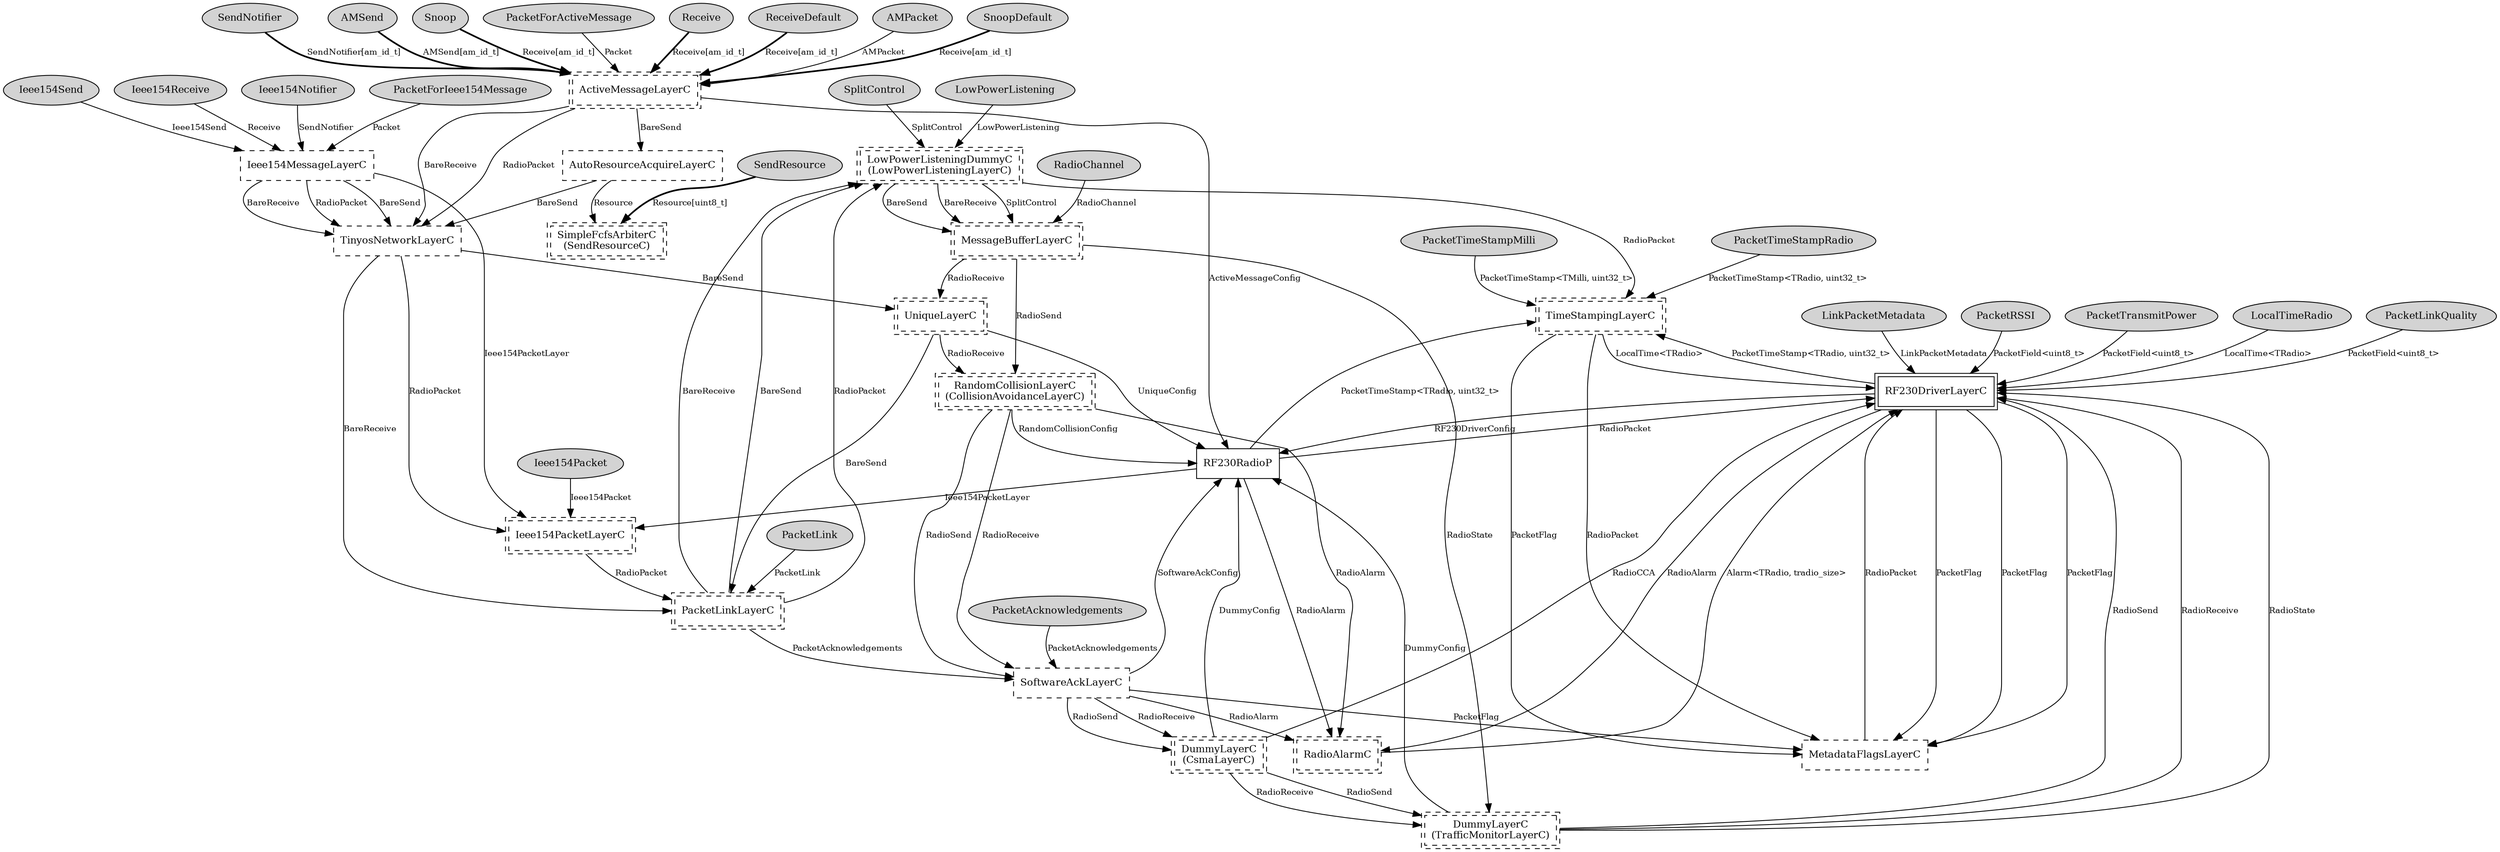 digraph "tos.chips.rf230.RF230RadioC" {
  n0x2b3f423e0020 [shape=ellipse, style=filled, label="SplitControl", fontsize=12];
  "RF230RadioC.LowPowerListeningLayerC" [fontsize=12, shape=box,peripheries=2, style=dashed, label="LowPowerListeningDummyC\n(LowPowerListeningLayerC)", URL="../chtml/tos.lib.rfxlink.layers.LowPowerListeningDummyC.html"];
  n0x2b3f42403348 [shape=ellipse, style=filled, label="PacketRSSI", fontsize=12];
  "RF230DriverLayerC" [fontsize=12, shape=box,peripheries=2, URL="../chtml/tos.chips.rf230.RF230DriverLayerC.html"];
  n0x2b3f423d7bf8 [shape=ellipse, style=filled, label="Ieee154Notifier", fontsize=12];
  "RF230RadioC.Ieee154MessageLayerC" [fontsize=12, shape=box, style=dashed, label="Ieee154MessageLayerC", URL="../chtml/tos.lib.rfxlink.layers.Ieee154MessageLayerC.html"];
  n0x2b3f423f0b58 [shape=ellipse, style=filled, label="SendResource", fontsize=12];
  "RF230RadioC.SendResourceC" [fontsize=12, shape=box,peripheries=2, style=dashed, label="SimpleFcfsArbiterC\n(SendResourceC)", URL="../chtml/tos.system.SimpleFcfsArbiterC.html"];
  n0x2b3f423dc858 [shape=ellipse, style=filled, label="SendNotifier", fontsize=12];
  "RF230RadioC.ActiveMessageLayerC" [fontsize=12, shape=box,peripheries=2, style=dashed, label="ActiveMessageLayerC", URL="../chtml/tos.lib.rfxlink.layers.ActiveMessageLayerC.html"];
  n0x2b3f423df020 [shape=ellipse, style=filled, label="AMSend", fontsize=12];
  "RF230RadioC.ActiveMessageLayerC" [fontsize=12, shape=box,peripheries=2, style=dashed, label="ActiveMessageLayerC", URL="../chtml/tos.lib.rfxlink.layers.ActiveMessageLayerC.html"];
  n0x2b3f423ded10 [shape=ellipse, style=filled, label="Snoop", fontsize=12];
  "RF230RadioC.ActiveMessageLayerC" [fontsize=12, shape=box,peripheries=2, style=dashed, label="ActiveMessageLayerC", URL="../chtml/tos.lib.rfxlink.layers.ActiveMessageLayerC.html"];
  n0x2b3f423e79c0 [shape=ellipse, style=filled, label="Ieee154Packet", fontsize=12];
  "RF230RadioC.Ieee154PacketLayerC" [fontsize=12, shape=box,peripheries=2, style=dashed, label="Ieee154PacketLayerC", URL="../chtml/tos.lib.rfxlink.layers.Ieee154PacketLayerC.html"];
  n0x2b3f423ef020 [shape=ellipse, style=filled, label="PacketForIeee154Message", fontsize=12];
  "RF230RadioC.Ieee154MessageLayerC" [fontsize=12, shape=box, style=dashed, label="Ieee154MessageLayerC", URL="../chtml/tos.lib.rfxlink.layers.Ieee154MessageLayerC.html"];
  n0x2b3f42405020 [shape=ellipse, style=filled, label="PacketTransmitPower", fontsize=12];
  "RF230DriverLayerC" [fontsize=12, shape=box,peripheries=2, URL="../chtml/tos.chips.rf230.RF230DriverLayerC.html"];
  n0x2b3f423e66a8 [shape=ellipse, style=filled, label="LowPowerListening", fontsize=12];
  "RF230RadioC.LowPowerListeningLayerC" [fontsize=12, shape=box,peripheries=2, style=dashed, label="LowPowerListeningDummyC\n(LowPowerListeningLayerC)", URL="../chtml/tos.lib.rfxlink.layers.LowPowerListeningDummyC.html"];
  n0x2b3f423d9cf8 [shape=ellipse, style=filled, label="PacketForActiveMessage", fontsize=12];
  "RF230RadioC.ActiveMessageLayerC" [fontsize=12, shape=box,peripheries=2, style=dashed, label="ActiveMessageLayerC", URL="../chtml/tos.lib.rfxlink.layers.ActiveMessageLayerC.html"];
  n0x2b3f423de1c8 [shape=ellipse, style=filled, label="Receive", fontsize=12];
  "RF230RadioC.ActiveMessageLayerC" [fontsize=12, shape=box,peripheries=2, style=dashed, label="ActiveMessageLayerC", URL="../chtml/tos.lib.rfxlink.layers.ActiveMessageLayerC.html"];
  n0x2b3f423fd298 [shape=ellipse, style=filled, label="PacketTimeStampRadio", fontsize=12];
  "RF230RadioC.TimeStampingLayerC" [fontsize=12, shape=box,peripheries=2, style=dashed, label="TimeStampingLayerC", URL="../chtml/tos.lib.rfxlink.layers.TimeStampingLayerC.html"];
  n0x2b3f42400e78 [shape=ellipse, style=filled, label="LocalTimeRadio", fontsize=12];
  "RF230DriverLayerC" [fontsize=12, shape=box,peripheries=2, URL="../chtml/tos.chips.rf230.RF230DriverLayerC.html"];
  n0x2b3f42409b78 [shape=ellipse, style=filled, label="PacketLinkQuality", fontsize=12];
  "RF230DriverLayerC" [fontsize=12, shape=box,peripheries=2, URL="../chtml/tos.chips.rf230.RF230DriverLayerC.html"];
  n0x2b3f423efcb8 [shape=ellipse, style=filled, label="PacketAcknowledgements", fontsize=12];
  "RF230RadioC.SoftwareAckLayerC" [fontsize=12, shape=box, style=dashed, label="SoftwareAckLayerC", URL="../chtml/tos.lib.rfxlink.layers.SoftwareAckLayerC.html"];
  n0x2b3f423f66d0 [shape=ellipse, style=filled, label="Ieee154Send", fontsize=12];
  "RF230RadioC.Ieee154MessageLayerC" [fontsize=12, shape=box, style=dashed, label="Ieee154MessageLayerC", URL="../chtml/tos.lib.rfxlink.layers.Ieee154MessageLayerC.html"];
  n0x2b3f423db498 [shape=ellipse, style=filled, label="ReceiveDefault", fontsize=12];
  "RF230RadioC.ActiveMessageLayerC" [fontsize=12, shape=box,peripheries=2, style=dashed, label="ActiveMessageLayerC", URL="../chtml/tos.lib.rfxlink.layers.ActiveMessageLayerC.html"];
  n0x2b3f4240b2d0 [shape=ellipse, style=filled, label="PacketLink", fontsize=12];
  "RF230RadioC.PacketLinkLayerC" [fontsize=12, shape=box,peripheries=2, style=dashed, label="PacketLinkLayerC", URL="../chtml/tos.lib.rfxlink.layers.PacketLinkLayerC.html"];
  n0x2b3f42409020 [shape=ellipse, style=filled, label="RadioChannel", fontsize=12];
  "RF230RadioC.MessageBufferLayerC" [fontsize=12, shape=box,peripheries=2, style=dashed, label="MessageBufferLayerC", URL="../chtml/tos.lib.rfxlink.layers.MessageBufferLayerC.html"];
  n0x2b3f423da640 [shape=ellipse, style=filled, label="AMPacket", fontsize=12];
  "RF230RadioC.ActiveMessageLayerC" [fontsize=12, shape=box,peripheries=2, style=dashed, label="ActiveMessageLayerC", URL="../chtml/tos.lib.rfxlink.layers.ActiveMessageLayerC.html"];
  n0x2b3f423f9378 [shape=ellipse, style=filled, label="PacketTimeStampMilli", fontsize=12];
  "RF230RadioC.TimeStampingLayerC" [fontsize=12, shape=box,peripheries=2, style=dashed, label="TimeStampingLayerC", URL="../chtml/tos.lib.rfxlink.layers.TimeStampingLayerC.html"];
  n0x2b3f423d7508 [shape=ellipse, style=filled, label="Ieee154Receive", fontsize=12];
  "RF230RadioC.Ieee154MessageLayerC" [fontsize=12, shape=box, style=dashed, label="Ieee154MessageLayerC", URL="../chtml/tos.lib.rfxlink.layers.Ieee154MessageLayerC.html"];
  n0x2b3f42400668 [shape=ellipse, style=filled, label="LinkPacketMetadata", fontsize=12];
  "RF230DriverLayerC" [fontsize=12, shape=box,peripheries=2, URL="../chtml/tos.chips.rf230.RF230DriverLayerC.html"];
  n0x2b3f423da050 [shape=ellipse, style=filled, label="SnoopDefault", fontsize=12];
  "RF230RadioC.ActiveMessageLayerC" [fontsize=12, shape=box,peripheries=2, style=dashed, label="ActiveMessageLayerC", URL="../chtml/tos.lib.rfxlink.layers.ActiveMessageLayerC.html"];
  "RF230RadioP" [fontsize=12, shape=box, URL="../chtml/tos.chips.rf230.RF230RadioP.html"];
  "RF230RadioC.Ieee154PacketLayerC" [fontsize=12, shape=box,peripheries=2, style=dashed, label="Ieee154PacketLayerC", URL="../chtml/tos.lib.rfxlink.layers.Ieee154PacketLayerC.html"];
  "RF230RadioP" [fontsize=12, shape=box, URL="../chtml/tos.chips.rf230.RF230RadioP.html"];
  "RF230RadioC.RadioAlarmC" [fontsize=12, shape=box,peripheries=2, style=dashed, label="RadioAlarmC", URL="../chtml/tos.lib.rfxlink.util.RadioAlarmC.html"];
  "RF230RadioP" [fontsize=12, shape=box, URL="../chtml/tos.chips.rf230.RF230RadioP.html"];
  "RF230RadioP" [fontsize=12, shape=box, URL="../chtml/tos.chips.rf230.RF230RadioP.html"];
  "RF230DriverLayerC" [fontsize=12, shape=box,peripheries=2, URL="../chtml/tos.chips.rf230.RF230DriverLayerC.html"];
  "RF230RadioC.RadioAlarmC" [fontsize=12, shape=box,peripheries=2, style=dashed, label="RadioAlarmC", URL="../chtml/tos.lib.rfxlink.util.RadioAlarmC.html"];
  "RF230DriverLayerC" [fontsize=12, shape=box,peripheries=2, URL="../chtml/tos.chips.rf230.RF230DriverLayerC.html"];
  "RF230RadioC.ActiveMessageLayerC" [fontsize=12, shape=box,peripheries=2, style=dashed, label="ActiveMessageLayerC", URL="../chtml/tos.lib.rfxlink.layers.ActiveMessageLayerC.html"];
  "RF230RadioP" [fontsize=12, shape=box, URL="../chtml/tos.chips.rf230.RF230RadioP.html"];
  "RF230RadioC.ActiveMessageLayerC" [fontsize=12, shape=box,peripheries=2, style=dashed, label="ActiveMessageLayerC", URL="../chtml/tos.lib.rfxlink.layers.ActiveMessageLayerC.html"];
  "RF230RadioC.AutoResourceAcquireLayerC" [fontsize=12, shape=box, style=dashed, label="AutoResourceAcquireLayerC", URL="../chtml/tos.lib.rfxlink.layers.AutoResourceAcquireLayerC.html"];
  "RF230RadioC.ActiveMessageLayerC" [fontsize=12, shape=box,peripheries=2, style=dashed, label="ActiveMessageLayerC", URL="../chtml/tos.lib.rfxlink.layers.ActiveMessageLayerC.html"];
  "RF230RadioC.TinyosNetworkLayerC" [fontsize=12, shape=box, style=dashed, label="TinyosNetworkLayerC", URL="../chtml/tos.lib.rfxlink.layers.TinyosNetworkLayerC.html"];
  "RF230RadioC.ActiveMessageLayerC" [fontsize=12, shape=box,peripheries=2, style=dashed, label="ActiveMessageLayerC", URL="../chtml/tos.lib.rfxlink.layers.ActiveMessageLayerC.html"];
  "RF230RadioC.TinyosNetworkLayerC" [fontsize=12, shape=box, style=dashed, label="TinyosNetworkLayerC", URL="../chtml/tos.lib.rfxlink.layers.TinyosNetworkLayerC.html"];
  "RF230RadioC.AutoResourceAcquireLayerC" [fontsize=12, shape=box, style=dashed, label="AutoResourceAcquireLayerC", URL="../chtml/tos.lib.rfxlink.layers.AutoResourceAcquireLayerC.html"];
  "RF230RadioC.AutoResourceAcquireLayerC" [fontsize=12, shape=box, style=dashed, label="AutoResourceAcquireLayerC", URL="../chtml/tos.lib.rfxlink.layers.AutoResourceAcquireLayerC.html"];
  "RF230RadioC.TinyosNetworkLayerC" [fontsize=12, shape=box, style=dashed, label="TinyosNetworkLayerC", URL="../chtml/tos.lib.rfxlink.layers.TinyosNetworkLayerC.html"];
  "RF230RadioC.Ieee154MessageLayerC" [fontsize=12, shape=box, style=dashed, label="Ieee154MessageLayerC", URL="../chtml/tos.lib.rfxlink.layers.Ieee154MessageLayerC.html"];
  "RF230RadioC.Ieee154MessageLayerC" [fontsize=12, shape=box, style=dashed, label="Ieee154MessageLayerC", URL="../chtml/tos.lib.rfxlink.layers.Ieee154MessageLayerC.html"];
  "RF230RadioC.TinyosNetworkLayerC" [fontsize=12, shape=box, style=dashed, label="TinyosNetworkLayerC", URL="../chtml/tos.lib.rfxlink.layers.TinyosNetworkLayerC.html"];
  "RF230RadioC.Ieee154MessageLayerC" [fontsize=12, shape=box, style=dashed, label="Ieee154MessageLayerC", URL="../chtml/tos.lib.rfxlink.layers.Ieee154MessageLayerC.html"];
  "RF230RadioC.TinyosNetworkLayerC" [fontsize=12, shape=box, style=dashed, label="TinyosNetworkLayerC", URL="../chtml/tos.lib.rfxlink.layers.TinyosNetworkLayerC.html"];
  "RF230RadioC.Ieee154MessageLayerC" [fontsize=12, shape=box, style=dashed, label="Ieee154MessageLayerC", URL="../chtml/tos.lib.rfxlink.layers.Ieee154MessageLayerC.html"];
  "RF230RadioC.TinyosNetworkLayerC" [fontsize=12, shape=box, style=dashed, label="TinyosNetworkLayerC", URL="../chtml/tos.lib.rfxlink.layers.TinyosNetworkLayerC.html"];
  "RF230RadioC.TinyosNetworkLayerC" [fontsize=12, shape=box, style=dashed, label="TinyosNetworkLayerC", URL="../chtml/tos.lib.rfxlink.layers.TinyosNetworkLayerC.html"];
  "RF230RadioC.UniqueLayerC" [fontsize=12, shape=box,peripheries=2, style=dashed, label="UniqueLayerC", URL="../chtml/tos.lib.rfxlink.layers.UniqueLayerC.html"];
  "RF230RadioC.TinyosNetworkLayerC" [fontsize=12, shape=box, style=dashed, label="TinyosNetworkLayerC", URL="../chtml/tos.lib.rfxlink.layers.TinyosNetworkLayerC.html"];
  "RF230RadioC.PacketLinkLayerC" [fontsize=12, shape=box,peripheries=2, style=dashed, label="PacketLinkLayerC", URL="../chtml/tos.lib.rfxlink.layers.PacketLinkLayerC.html"];
  "RF230RadioC.TinyosNetworkLayerC" [fontsize=12, shape=box, style=dashed, label="TinyosNetworkLayerC", URL="../chtml/tos.lib.rfxlink.layers.TinyosNetworkLayerC.html"];
  "RF230RadioC.Ieee154PacketLayerC" [fontsize=12, shape=box,peripheries=2, style=dashed, label="Ieee154PacketLayerC", URL="../chtml/tos.lib.rfxlink.layers.Ieee154PacketLayerC.html"];
  "RF230RadioC.Ieee154PacketLayerC" [fontsize=12, shape=box,peripheries=2, style=dashed, label="Ieee154PacketLayerC", URL="../chtml/tos.lib.rfxlink.layers.Ieee154PacketLayerC.html"];
  "RF230RadioC.PacketLinkLayerC" [fontsize=12, shape=box,peripheries=2, style=dashed, label="PacketLinkLayerC", URL="../chtml/tos.lib.rfxlink.layers.PacketLinkLayerC.html"];
  "RF230RadioC.UniqueLayerC" [fontsize=12, shape=box,peripheries=2, style=dashed, label="UniqueLayerC", URL="../chtml/tos.lib.rfxlink.layers.UniqueLayerC.html"];
  "RF230RadioP" [fontsize=12, shape=box, URL="../chtml/tos.chips.rf230.RF230RadioP.html"];
  "RF230RadioC.UniqueLayerC" [fontsize=12, shape=box,peripheries=2, style=dashed, label="UniqueLayerC", URL="../chtml/tos.lib.rfxlink.layers.UniqueLayerC.html"];
  "RF230RadioC.PacketLinkLayerC" [fontsize=12, shape=box,peripheries=2, style=dashed, label="PacketLinkLayerC", URL="../chtml/tos.lib.rfxlink.layers.PacketLinkLayerC.html"];
  "RF230RadioC.PacketLinkLayerC" [fontsize=12, shape=box,peripheries=2, style=dashed, label="PacketLinkLayerC", URL="../chtml/tos.lib.rfxlink.layers.PacketLinkLayerC.html"];
  "RF230RadioC.PacketLinkLayerC" [fontsize=12, shape=box,peripheries=2, style=dashed, label="PacketLinkLayerC", URL="../chtml/tos.lib.rfxlink.layers.PacketLinkLayerC.html"];
  "RF230RadioC.LowPowerListeningLayerC" [fontsize=12, shape=box,peripheries=2, style=dashed, label="LowPowerListeningDummyC\n(LowPowerListeningLayerC)", URL="../chtml/tos.lib.rfxlink.layers.LowPowerListeningDummyC.html"];
  "RF230RadioC.PacketLinkLayerC" [fontsize=12, shape=box,peripheries=2, style=dashed, label="PacketLinkLayerC", URL="../chtml/tos.lib.rfxlink.layers.PacketLinkLayerC.html"];
  "RF230RadioC.LowPowerListeningLayerC" [fontsize=12, shape=box,peripheries=2, style=dashed, label="LowPowerListeningDummyC\n(LowPowerListeningLayerC)", URL="../chtml/tos.lib.rfxlink.layers.LowPowerListeningDummyC.html"];
  "RF230RadioC.PacketLinkLayerC" [fontsize=12, shape=box,peripheries=2, style=dashed, label="PacketLinkLayerC", URL="../chtml/tos.lib.rfxlink.layers.PacketLinkLayerC.html"];
  "RF230RadioC.LowPowerListeningLayerC" [fontsize=12, shape=box,peripheries=2, style=dashed, label="LowPowerListeningDummyC\n(LowPowerListeningLayerC)", URL="../chtml/tos.lib.rfxlink.layers.LowPowerListeningDummyC.html"];
  "RF230RadioC.LowPowerListeningLayerC" [fontsize=12, shape=box,peripheries=2, style=dashed, label="LowPowerListeningDummyC\n(LowPowerListeningLayerC)", URL="../chtml/tos.lib.rfxlink.layers.LowPowerListeningDummyC.html"];
  "RF230RadioC.MessageBufferLayerC" [fontsize=12, shape=box,peripheries=2, style=dashed, label="MessageBufferLayerC", URL="../chtml/tos.lib.rfxlink.layers.MessageBufferLayerC.html"];
  "RF230RadioC.LowPowerListeningLayerC" [fontsize=12, shape=box,peripheries=2, style=dashed, label="LowPowerListeningDummyC\n(LowPowerListeningLayerC)", URL="../chtml/tos.lib.rfxlink.layers.LowPowerListeningDummyC.html"];
  "RF230RadioC.MessageBufferLayerC" [fontsize=12, shape=box,peripheries=2, style=dashed, label="MessageBufferLayerC", URL="../chtml/tos.lib.rfxlink.layers.MessageBufferLayerC.html"];
  "RF230RadioC.LowPowerListeningLayerC" [fontsize=12, shape=box,peripheries=2, style=dashed, label="LowPowerListeningDummyC\n(LowPowerListeningLayerC)", URL="../chtml/tos.lib.rfxlink.layers.LowPowerListeningDummyC.html"];
  "RF230RadioC.MessageBufferLayerC" [fontsize=12, shape=box,peripheries=2, style=dashed, label="MessageBufferLayerC", URL="../chtml/tos.lib.rfxlink.layers.MessageBufferLayerC.html"];
  "RF230RadioC.LowPowerListeningLayerC" [fontsize=12, shape=box,peripheries=2, style=dashed, label="LowPowerListeningDummyC\n(LowPowerListeningLayerC)", URL="../chtml/tos.lib.rfxlink.layers.LowPowerListeningDummyC.html"];
  "RF230RadioC.TimeStampingLayerC" [fontsize=12, shape=box,peripheries=2, style=dashed, label="TimeStampingLayerC", URL="../chtml/tos.lib.rfxlink.layers.TimeStampingLayerC.html"];
  "RF230RadioC.MessageBufferLayerC" [fontsize=12, shape=box,peripheries=2, style=dashed, label="MessageBufferLayerC", URL="../chtml/tos.lib.rfxlink.layers.MessageBufferLayerC.html"];
  "RF230RadioC.CollisionAvoidanceLayerC" [fontsize=12, shape=box,peripheries=2, style=dashed, label="RandomCollisionLayerC\n(CollisionAvoidanceLayerC)", URL="../chtml/tos.lib.rfxlink.layers.RandomCollisionLayerC.html"];
  "RF230RadioC.MessageBufferLayerC" [fontsize=12, shape=box,peripheries=2, style=dashed, label="MessageBufferLayerC", URL="../chtml/tos.lib.rfxlink.layers.MessageBufferLayerC.html"];
  "RF230RadioC.UniqueLayerC" [fontsize=12, shape=box,peripheries=2, style=dashed, label="UniqueLayerC", URL="../chtml/tos.lib.rfxlink.layers.UniqueLayerC.html"];
  "RF230RadioC.MessageBufferLayerC" [fontsize=12, shape=box,peripheries=2, style=dashed, label="MessageBufferLayerC", URL="../chtml/tos.lib.rfxlink.layers.MessageBufferLayerC.html"];
  "RF230RadioC.TrafficMonitorLayerC" [fontsize=12, shape=box,peripheries=2, style=dashed, label="DummyLayerC\n(TrafficMonitorLayerC)", URL="../chtml/tos.lib.rfxlink.layers.DummyLayerC.html"];
  "RF230RadioC.UniqueLayerC" [fontsize=12, shape=box,peripheries=2, style=dashed, label="UniqueLayerC", URL="../chtml/tos.lib.rfxlink.layers.UniqueLayerC.html"];
  "RF230RadioC.CollisionAvoidanceLayerC" [fontsize=12, shape=box,peripheries=2, style=dashed, label="RandomCollisionLayerC\n(CollisionAvoidanceLayerC)", URL="../chtml/tos.lib.rfxlink.layers.RandomCollisionLayerC.html"];
  "RF230RadioC.CollisionAvoidanceLayerC" [fontsize=12, shape=box,peripheries=2, style=dashed, label="RandomCollisionLayerC\n(CollisionAvoidanceLayerC)", URL="../chtml/tos.lib.rfxlink.layers.RandomCollisionLayerC.html"];
  "RF230RadioP" [fontsize=12, shape=box, URL="../chtml/tos.chips.rf230.RF230RadioP.html"];
  "RF230RadioC.CollisionAvoidanceLayerC" [fontsize=12, shape=box,peripheries=2, style=dashed, label="RandomCollisionLayerC\n(CollisionAvoidanceLayerC)", URL="../chtml/tos.lib.rfxlink.layers.RandomCollisionLayerC.html"];
  "RF230RadioC.SoftwareAckLayerC" [fontsize=12, shape=box, style=dashed, label="SoftwareAckLayerC", URL="../chtml/tos.lib.rfxlink.layers.SoftwareAckLayerC.html"];
  "RF230RadioC.CollisionAvoidanceLayerC" [fontsize=12, shape=box,peripheries=2, style=dashed, label="RandomCollisionLayerC\n(CollisionAvoidanceLayerC)", URL="../chtml/tos.lib.rfxlink.layers.RandomCollisionLayerC.html"];
  "RF230RadioC.SoftwareAckLayerC" [fontsize=12, shape=box, style=dashed, label="SoftwareAckLayerC", URL="../chtml/tos.lib.rfxlink.layers.SoftwareAckLayerC.html"];
  "RF230RadioC.CollisionAvoidanceLayerC" [fontsize=12, shape=box,peripheries=2, style=dashed, label="RandomCollisionLayerC\n(CollisionAvoidanceLayerC)", URL="../chtml/tos.lib.rfxlink.layers.RandomCollisionLayerC.html"];
  "RF230RadioC.SoftwareAckLayerC" [fontsize=12, shape=box, style=dashed, label="SoftwareAckLayerC", URL="../chtml/tos.lib.rfxlink.layers.SoftwareAckLayerC.html"];
  "RF230RadioC.MetadataFlagsLayerC" [fontsize=12, shape=box, style=dashed, label="MetadataFlagsLayerC", URL="../chtml/tos.lib.rfxlink.layers.MetadataFlagsLayerC.html"];
  "RF230RadioC.SoftwareAckLayerC" [fontsize=12, shape=box, style=dashed, label="SoftwareAckLayerC", URL="../chtml/tos.lib.rfxlink.layers.SoftwareAckLayerC.html"];
  "RF230RadioC.SoftwareAckLayerC" [fontsize=12, shape=box, style=dashed, label="SoftwareAckLayerC", URL="../chtml/tos.lib.rfxlink.layers.SoftwareAckLayerC.html"];
  "RF230RadioP" [fontsize=12, shape=box, URL="../chtml/tos.chips.rf230.RF230RadioP.html"];
  "RF230RadioC.SoftwareAckLayerC" [fontsize=12, shape=box, style=dashed, label="SoftwareAckLayerC", URL="../chtml/tos.lib.rfxlink.layers.SoftwareAckLayerC.html"];
  "RF230RadioC.CsmaLayerC" [fontsize=12, shape=box,peripheries=2, style=dashed, label="DummyLayerC\n(CsmaLayerC)", URL="../chtml/tos.lib.rfxlink.layers.DummyLayerC.html"];
  "RF230RadioC.SoftwareAckLayerC" [fontsize=12, shape=box, style=dashed, label="SoftwareAckLayerC", URL="../chtml/tos.lib.rfxlink.layers.SoftwareAckLayerC.html"];
  "RF230RadioC.CsmaLayerC" [fontsize=12, shape=box,peripheries=2, style=dashed, label="DummyLayerC\n(CsmaLayerC)", URL="../chtml/tos.lib.rfxlink.layers.DummyLayerC.html"];
  "RF230RadioC.CsmaLayerC" [fontsize=12, shape=box,peripheries=2, style=dashed, label="DummyLayerC\n(CsmaLayerC)", URL="../chtml/tos.lib.rfxlink.layers.DummyLayerC.html"];
  "RF230RadioP" [fontsize=12, shape=box, URL="../chtml/tos.chips.rf230.RF230RadioP.html"];
  "RF230RadioC.CsmaLayerC" [fontsize=12, shape=box,peripheries=2, style=dashed, label="DummyLayerC\n(CsmaLayerC)", URL="../chtml/tos.lib.rfxlink.layers.DummyLayerC.html"];
  "RF230RadioC.TrafficMonitorLayerC" [fontsize=12, shape=box,peripheries=2, style=dashed, label="DummyLayerC\n(TrafficMonitorLayerC)", URL="../chtml/tos.lib.rfxlink.layers.DummyLayerC.html"];
  "RF230RadioC.CsmaLayerC" [fontsize=12, shape=box,peripheries=2, style=dashed, label="DummyLayerC\n(CsmaLayerC)", URL="../chtml/tos.lib.rfxlink.layers.DummyLayerC.html"];
  "RF230RadioC.TrafficMonitorLayerC" [fontsize=12, shape=box,peripheries=2, style=dashed, label="DummyLayerC\n(TrafficMonitorLayerC)", URL="../chtml/tos.lib.rfxlink.layers.DummyLayerC.html"];
  "RF230RadioC.CsmaLayerC" [fontsize=12, shape=box,peripheries=2, style=dashed, label="DummyLayerC\n(CsmaLayerC)", URL="../chtml/tos.lib.rfxlink.layers.DummyLayerC.html"];
  "RF230DriverLayerC" [fontsize=12, shape=box,peripheries=2, URL="../chtml/tos.chips.rf230.RF230DriverLayerC.html"];
  "RF230RadioC.TimeStampingLayerC" [fontsize=12, shape=box,peripheries=2, style=dashed, label="TimeStampingLayerC", URL="../chtml/tos.lib.rfxlink.layers.TimeStampingLayerC.html"];
  "RF230RadioC.TimeStampingLayerC" [fontsize=12, shape=box,peripheries=2, style=dashed, label="TimeStampingLayerC", URL="../chtml/tos.lib.rfxlink.layers.TimeStampingLayerC.html"];
  "RF230RadioC.MetadataFlagsLayerC" [fontsize=12, shape=box, style=dashed, label="MetadataFlagsLayerC", URL="../chtml/tos.lib.rfxlink.layers.MetadataFlagsLayerC.html"];
  "RF230RadioC.TimeStampingLayerC" [fontsize=12, shape=box,peripheries=2, style=dashed, label="TimeStampingLayerC", URL="../chtml/tos.lib.rfxlink.layers.TimeStampingLayerC.html"];
  "RF230RadioC.MetadataFlagsLayerC" [fontsize=12, shape=box, style=dashed, label="MetadataFlagsLayerC", URL="../chtml/tos.lib.rfxlink.layers.MetadataFlagsLayerC.html"];
  "RF230RadioC.TrafficMonitorLayerC" [fontsize=12, shape=box,peripheries=2, style=dashed, label="DummyLayerC\n(TrafficMonitorLayerC)", URL="../chtml/tos.lib.rfxlink.layers.DummyLayerC.html"];
  "RF230RadioC.TrafficMonitorLayerC" [fontsize=12, shape=box,peripheries=2, style=dashed, label="DummyLayerC\n(TrafficMonitorLayerC)", URL="../chtml/tos.lib.rfxlink.layers.DummyLayerC.html"];
  "RF230DriverLayerC" [fontsize=12, shape=box,peripheries=2, URL="../chtml/tos.chips.rf230.RF230DriverLayerC.html"];
  "RF230RadioC.TrafficMonitorLayerC" [fontsize=12, shape=box,peripheries=2, style=dashed, label="DummyLayerC\n(TrafficMonitorLayerC)", URL="../chtml/tos.lib.rfxlink.layers.DummyLayerC.html"];
  "RF230DriverLayerC" [fontsize=12, shape=box,peripheries=2, URL="../chtml/tos.chips.rf230.RF230DriverLayerC.html"];
  "RF230RadioC.TrafficMonitorLayerC" [fontsize=12, shape=box,peripheries=2, style=dashed, label="DummyLayerC\n(TrafficMonitorLayerC)", URL="../chtml/tos.lib.rfxlink.layers.DummyLayerC.html"];
  "RF230DriverLayerC" [fontsize=12, shape=box,peripheries=2, URL="../chtml/tos.chips.rf230.RF230DriverLayerC.html"];
  "RF230DriverLayerC" [fontsize=12, shape=box,peripheries=2, URL="../chtml/tos.chips.rf230.RF230DriverLayerC.html"];
  "RF230RadioP" [fontsize=12, shape=box, URL="../chtml/tos.chips.rf230.RF230RadioP.html"];
  "RF230DriverLayerC" [fontsize=12, shape=box,peripheries=2, URL="../chtml/tos.chips.rf230.RF230DriverLayerC.html"];
  "RF230DriverLayerC" [fontsize=12, shape=box,peripheries=2, URL="../chtml/tos.chips.rf230.RF230DriverLayerC.html"];
  "RF230DriverLayerC" [fontsize=12, shape=box,peripheries=2, URL="../chtml/tos.chips.rf230.RF230DriverLayerC.html"];
  "RF230DriverLayerC" [fontsize=12, shape=box,peripheries=2, URL="../chtml/tos.chips.rf230.RF230DriverLayerC.html"];
  "RF230DriverLayerC" [fontsize=12, shape=box,peripheries=2, URL="../chtml/tos.chips.rf230.RF230DriverLayerC.html"];
  "n0x2b3f423e0020" -> "RF230RadioC.LowPowerListeningLayerC" [label="SplitControl", URL="../ihtml/tos.interfaces.SplitControl.html", fontsize=10];
  "n0x2b3f42403348" -> "RF230DriverLayerC" [label="PacketField<uint8_t>", URL="../ihtml/tos.lib.rfxlink.util.PacketField.html", fontsize=10];
  "n0x2b3f423d7bf8" -> "RF230RadioC.Ieee154MessageLayerC" [label="SendNotifier", URL="../ihtml/tos.interfaces.SendNotifier.html", fontsize=10];
  "n0x2b3f423f0b58" -> "RF230RadioC.SendResourceC" [label="Resource[uint8_t]", style=bold, URL="../ihtml/tos.interfaces.Resource.html", fontsize=10];
  "n0x2b3f423dc858" -> "RF230RadioC.ActiveMessageLayerC" [label="SendNotifier[am_id_t]", style=bold, URL="../ihtml/tos.interfaces.SendNotifier.html", fontsize=10];
  "n0x2b3f423df020" -> "RF230RadioC.ActiveMessageLayerC" [label="AMSend[am_id_t]", style=bold, URL="../ihtml/tos.interfaces.AMSend.html", fontsize=10];
  "n0x2b3f423ded10" -> "RF230RadioC.ActiveMessageLayerC" [label="Receive[am_id_t]", style=bold, URL="../ihtml/tos.interfaces.Receive.html", fontsize=10];
  "n0x2b3f423e79c0" -> "RF230RadioC.Ieee154PacketLayerC" [label="Ieee154Packet", URL="../ihtml/tos.interfaces.Ieee154Packet.html", fontsize=10];
  "n0x2b3f423ef020" -> "RF230RadioC.Ieee154MessageLayerC" [label="Packet", URL="../ihtml/tos.interfaces.Packet.html", fontsize=10];
  "n0x2b3f42405020" -> "RF230DriverLayerC" [label="PacketField<uint8_t>", URL="../ihtml/tos.lib.rfxlink.util.PacketField.html", fontsize=10];
  "n0x2b3f423e66a8" -> "RF230RadioC.LowPowerListeningLayerC" [label="LowPowerListening", URL="../ihtml/tos.interfaces.LowPowerListening.html", fontsize=10];
  "n0x2b3f423d9cf8" -> "RF230RadioC.ActiveMessageLayerC" [label="Packet", URL="../ihtml/tos.interfaces.Packet.html", fontsize=10];
  "n0x2b3f423de1c8" -> "RF230RadioC.ActiveMessageLayerC" [label="Receive[am_id_t]", style=bold, URL="../ihtml/tos.interfaces.Receive.html", fontsize=10];
  "n0x2b3f423fd298" -> "RF230RadioC.TimeStampingLayerC" [label="PacketTimeStamp<TRadio, uint32_t>", URL="../ihtml/tos.interfaces.PacketTimeStamp.html", fontsize=10];
  "n0x2b3f42400e78" -> "RF230DriverLayerC" [label="LocalTime<TRadio>", URL="../ihtml/tos.lib.timer.LocalTime.html", fontsize=10];
  "n0x2b3f42409b78" -> "RF230DriverLayerC" [label="PacketField<uint8_t>", URL="../ihtml/tos.lib.rfxlink.util.PacketField.html", fontsize=10];
  "n0x2b3f423efcb8" -> "RF230RadioC.SoftwareAckLayerC" [label="PacketAcknowledgements", URL="../ihtml/tos.interfaces.PacketAcknowledgements.html", fontsize=10];
  "n0x2b3f423f66d0" -> "RF230RadioC.Ieee154MessageLayerC" [label="Ieee154Send", URL="../ihtml/tos.interfaces.Ieee154Send.html", fontsize=10];
  "n0x2b3f423db498" -> "RF230RadioC.ActiveMessageLayerC" [label="Receive[am_id_t]", style=bold, URL="../ihtml/tos.interfaces.Receive.html", fontsize=10];
  "n0x2b3f4240b2d0" -> "RF230RadioC.PacketLinkLayerC" [label="PacketLink", URL="../ihtml/tos.interfaces.PacketLink.html", fontsize=10];
  "n0x2b3f42409020" -> "RF230RadioC.MessageBufferLayerC" [label="RadioChannel", URL="../ihtml/tos.lib.rfxlink.util.RadioChannel.html", fontsize=10];
  "n0x2b3f423da640" -> "RF230RadioC.ActiveMessageLayerC" [label="AMPacket", URL="../ihtml/tos.interfaces.AMPacket.html", fontsize=10];
  "n0x2b3f423f9378" -> "RF230RadioC.TimeStampingLayerC" [label="PacketTimeStamp<TMilli, uint32_t>", URL="../ihtml/tos.interfaces.PacketTimeStamp.html", fontsize=10];
  "n0x2b3f423d7508" -> "RF230RadioC.Ieee154MessageLayerC" [label="Receive", URL="../ihtml/tos.interfaces.Receive.html", fontsize=10];
  "n0x2b3f42400668" -> "RF230DriverLayerC" [label="LinkPacketMetadata", URL="../ihtml/tos.interfaces.LinkPacketMetadata.html", fontsize=10];
  "n0x2b3f423da050" -> "RF230RadioC.ActiveMessageLayerC" [label="Receive[am_id_t]", style=bold, URL="../ihtml/tos.interfaces.Receive.html", fontsize=10];
  "RF230RadioP" -> "RF230RadioC.Ieee154PacketLayerC" [label="Ieee154PacketLayer", URL="../ihtml/tos.lib.rfxlink.layers.Ieee154PacketLayer.html", fontsize=10];
  "RF230RadioP" -> "RF230RadioC.RadioAlarmC" [label="RadioAlarm", URL="../ihtml/tos.lib.rfxlink.util.RadioAlarm.html", fontsize=10];
  "RF230RadioP" -> "RF230RadioC.TimeStampingLayerC" [label="PacketTimeStamp<TRadio, uint32_t>", URL="../ihtml/tos.interfaces.PacketTimeStamp.html", fontsize=10];
  "RF230RadioP" -> "RF230DriverLayerC" [label="RadioPacket", URL="../ihtml/tos.lib.rfxlink.util.RadioPacket.html", fontsize=10];
  "RF230RadioC.RadioAlarmC" -> "RF230DriverLayerC" [label="Alarm<TRadio, tradio_size>", URL="../ihtml/tos.lib.timer.Alarm.html", fontsize=10];
  "RF230RadioC.ActiveMessageLayerC" -> "RF230RadioP" [label="ActiveMessageConfig", URL="../ihtml/tos.lib.rfxlink.layers.ActiveMessageConfig.html", fontsize=10];
  "RF230RadioC.ActiveMessageLayerC" -> "RF230RadioC.AutoResourceAcquireLayerC" [label="BareSend", URL="../ihtml/tos.lib.rfxlink.util.BareSend.html", fontsize=10];
  "RF230RadioC.ActiveMessageLayerC" -> "RF230RadioC.TinyosNetworkLayerC" [label="BareReceive", URL="../ihtml/tos.lib.rfxlink.util.BareReceive.html", fontsize=10];
  "RF230RadioC.ActiveMessageLayerC" -> "RF230RadioC.TinyosNetworkLayerC" [label="RadioPacket", URL="../ihtml/tos.lib.rfxlink.util.RadioPacket.html", fontsize=10];
  "RF230RadioC.AutoResourceAcquireLayerC" -> "RF230RadioC.SendResourceC" [label="Resource", URL="../ihtml/tos.interfaces.Resource.html", fontsize=10];
  "RF230RadioC.AutoResourceAcquireLayerC" -> "RF230RadioC.TinyosNetworkLayerC" [label="BareSend", URL="../ihtml/tos.lib.rfxlink.util.BareSend.html", fontsize=10];
  "RF230RadioC.Ieee154MessageLayerC" -> "RF230RadioC.Ieee154PacketLayerC" [label="Ieee154PacketLayer", URL="../ihtml/tos.lib.rfxlink.layers.Ieee154PacketLayer.html", fontsize=10];
  "RF230RadioC.Ieee154MessageLayerC" -> "RF230RadioC.TinyosNetworkLayerC" [label="BareSend", URL="../ihtml/tos.lib.rfxlink.util.BareSend.html", fontsize=10];
  "RF230RadioC.Ieee154MessageLayerC" -> "RF230RadioC.TinyosNetworkLayerC" [label="BareReceive", URL="../ihtml/tos.lib.rfxlink.util.BareReceive.html", fontsize=10];
  "RF230RadioC.Ieee154MessageLayerC" -> "RF230RadioC.TinyosNetworkLayerC" [label="RadioPacket", URL="../ihtml/tos.lib.rfxlink.util.RadioPacket.html", fontsize=10];
  "RF230RadioC.TinyosNetworkLayerC" -> "RF230RadioC.UniqueLayerC" [label="BareSend", URL="../ihtml/tos.lib.rfxlink.util.BareSend.html", fontsize=10];
  "RF230RadioC.TinyosNetworkLayerC" -> "RF230RadioC.PacketLinkLayerC" [label="BareReceive", URL="../ihtml/tos.lib.rfxlink.util.BareReceive.html", fontsize=10];
  "RF230RadioC.TinyosNetworkLayerC" -> "RF230RadioC.Ieee154PacketLayerC" [label="RadioPacket", URL="../ihtml/tos.lib.rfxlink.util.RadioPacket.html", fontsize=10];
  "RF230RadioC.Ieee154PacketLayerC" -> "RF230RadioC.PacketLinkLayerC" [label="RadioPacket", URL="../ihtml/tos.lib.rfxlink.util.RadioPacket.html", fontsize=10];
  "RF230RadioC.UniqueLayerC" -> "RF230RadioP" [label="UniqueConfig", URL="../ihtml/tos.lib.rfxlink.layers.UniqueConfig.html", fontsize=10];
  "RF230RadioC.UniqueLayerC" -> "RF230RadioC.PacketLinkLayerC" [label="BareSend", URL="../ihtml/tos.lib.rfxlink.util.BareSend.html", fontsize=10];
  "RF230RadioC.PacketLinkLayerC" -> "RF230RadioC.SoftwareAckLayerC" [label="PacketAcknowledgements", URL="../ihtml/tos.interfaces.PacketAcknowledgements.html", fontsize=10];
  "RF230RadioC.PacketLinkLayerC" -> "RF230RadioC.LowPowerListeningLayerC" [label="BareSend", URL="../ihtml/tos.lib.rfxlink.util.BareSend.html", fontsize=10];
  "RF230RadioC.PacketLinkLayerC" -> "RF230RadioC.LowPowerListeningLayerC" [label="BareReceive", URL="../ihtml/tos.lib.rfxlink.util.BareReceive.html", fontsize=10];
  "RF230RadioC.PacketLinkLayerC" -> "RF230RadioC.LowPowerListeningLayerC" [label="RadioPacket", URL="../ihtml/tos.lib.rfxlink.util.RadioPacket.html", fontsize=10];
  "RF230RadioC.LowPowerListeningLayerC" -> "RF230RadioC.MessageBufferLayerC" [label="SplitControl", URL="../ihtml/tos.interfaces.SplitControl.html", fontsize=10];
  "RF230RadioC.LowPowerListeningLayerC" -> "RF230RadioC.MessageBufferLayerC" [label="BareSend", URL="../ihtml/tos.lib.rfxlink.util.BareSend.html", fontsize=10];
  "RF230RadioC.LowPowerListeningLayerC" -> "RF230RadioC.MessageBufferLayerC" [label="BareReceive", URL="../ihtml/tos.lib.rfxlink.util.BareReceive.html", fontsize=10];
  "RF230RadioC.LowPowerListeningLayerC" -> "RF230RadioC.TimeStampingLayerC" [label="RadioPacket", URL="../ihtml/tos.lib.rfxlink.util.RadioPacket.html", fontsize=10];
  "RF230RadioC.MessageBufferLayerC" -> "RF230RadioC.CollisionAvoidanceLayerC" [label="RadioSend", URL="../ihtml/tos.lib.rfxlink.util.RadioSend.html", fontsize=10];
  "RF230RadioC.MessageBufferLayerC" -> "RF230RadioC.UniqueLayerC" [label="RadioReceive", URL="../ihtml/tos.lib.rfxlink.util.RadioReceive.html", fontsize=10];
  "RF230RadioC.MessageBufferLayerC" -> "RF230RadioC.TrafficMonitorLayerC" [label="RadioState", URL="../ihtml/tos.lib.rfxlink.util.RadioState.html", fontsize=10];
  "RF230RadioC.UniqueLayerC" -> "RF230RadioC.CollisionAvoidanceLayerC" [label="RadioReceive", URL="../ihtml/tos.lib.rfxlink.util.RadioReceive.html", fontsize=10];
  "RF230RadioC.CollisionAvoidanceLayerC" -> "RF230RadioP" [label="RandomCollisionConfig", URL="../ihtml/tos.lib.rfxlink.layers.RandomCollisionConfig.html", fontsize=10];
  "RF230RadioC.CollisionAvoidanceLayerC" -> "RF230RadioC.SoftwareAckLayerC" [label="RadioSend", URL="../ihtml/tos.lib.rfxlink.util.RadioSend.html", fontsize=10];
  "RF230RadioC.CollisionAvoidanceLayerC" -> "RF230RadioC.SoftwareAckLayerC" [label="RadioReceive", URL="../ihtml/tos.lib.rfxlink.util.RadioReceive.html", fontsize=10];
  "RF230RadioC.CollisionAvoidanceLayerC" -> "RF230RadioC.RadioAlarmC" [label="RadioAlarm", URL="../ihtml/tos.lib.rfxlink.util.RadioAlarm.html", fontsize=10];
  "RF230RadioC.SoftwareAckLayerC" -> "RF230RadioC.MetadataFlagsLayerC" [label="PacketFlag", URL="../ihtml/tos.lib.rfxlink.util.PacketFlag.html", fontsize=10];
  "RF230RadioC.SoftwareAckLayerC" -> "RF230RadioC.RadioAlarmC" [label="RadioAlarm", URL="../ihtml/tos.lib.rfxlink.util.RadioAlarm.html", fontsize=10];
  "RF230RadioC.SoftwareAckLayerC" -> "RF230RadioP" [label="SoftwareAckConfig", URL="../ihtml/tos.lib.rfxlink.layers.SoftwareAckConfig.html", fontsize=10];
  "RF230RadioC.SoftwareAckLayerC" -> "RF230RadioC.CsmaLayerC" [label="RadioSend", URL="../ihtml/tos.lib.rfxlink.util.RadioSend.html", fontsize=10];
  "RF230RadioC.SoftwareAckLayerC" -> "RF230RadioC.CsmaLayerC" [label="RadioReceive", URL="../ihtml/tos.lib.rfxlink.util.RadioReceive.html", fontsize=10];
  "RF230RadioC.CsmaLayerC" -> "RF230RadioP" [label="DummyConfig", URL="../ihtml/tos.lib.rfxlink.layers.DummyConfig.html", fontsize=10];
  "RF230RadioC.CsmaLayerC" -> "RF230RadioC.TrafficMonitorLayerC" [label="RadioSend", URL="../ihtml/tos.lib.rfxlink.util.RadioSend.html", fontsize=10];
  "RF230RadioC.CsmaLayerC" -> "RF230RadioC.TrafficMonitorLayerC" [label="RadioReceive", URL="../ihtml/tos.lib.rfxlink.util.RadioReceive.html", fontsize=10];
  "RF230RadioC.CsmaLayerC" -> "RF230DriverLayerC" [label="RadioCCA", URL="../ihtml/tos.lib.rfxlink.util.RadioCCA.html", fontsize=10];
  "RF230RadioC.TimeStampingLayerC" -> "RF230DriverLayerC" [label="LocalTime<TRadio>", URL="../ihtml/tos.lib.timer.LocalTime.html", fontsize=10];
  "RF230RadioC.TimeStampingLayerC" -> "RF230RadioC.MetadataFlagsLayerC" [label="RadioPacket", URL="../ihtml/tos.lib.rfxlink.util.RadioPacket.html", fontsize=10];
  "RF230RadioC.TimeStampingLayerC" -> "RF230RadioC.MetadataFlagsLayerC" [label="PacketFlag", URL="../ihtml/tos.lib.rfxlink.util.PacketFlag.html", fontsize=10];
  "RF230RadioC.MetadataFlagsLayerC" -> "RF230DriverLayerC" [label="RadioPacket", URL="../ihtml/tos.lib.rfxlink.util.RadioPacket.html", fontsize=10];
  "RF230RadioC.TrafficMonitorLayerC" -> "RF230RadioP" [label="DummyConfig", URL="../ihtml/tos.lib.rfxlink.layers.DummyConfig.html", fontsize=10];
  "RF230RadioC.TrafficMonitorLayerC" -> "RF230DriverLayerC" [label="RadioSend", URL="../ihtml/tos.lib.rfxlink.util.RadioSend.html", fontsize=10];
  "RF230RadioC.TrafficMonitorLayerC" -> "RF230DriverLayerC" [label="RadioReceive", URL="../ihtml/tos.lib.rfxlink.util.RadioReceive.html", fontsize=10];
  "RF230RadioC.TrafficMonitorLayerC" -> "RF230DriverLayerC" [label="RadioState", URL="../ihtml/tos.lib.rfxlink.util.RadioState.html", fontsize=10];
  "RF230DriverLayerC" -> "RF230RadioP" [label="RF230DriverConfig", URL="../ihtml/tos.chips.rf230.RF230DriverConfig.html", fontsize=10];
  "RF230DriverLayerC" -> "RF230RadioC.TimeStampingLayerC" [label="PacketTimeStamp<TRadio, uint32_t>", URL="../ihtml/tos.interfaces.PacketTimeStamp.html", fontsize=10];
  "RF230DriverLayerC" -> "RF230RadioC.MetadataFlagsLayerC" [label="PacketFlag", URL="../ihtml/tos.lib.rfxlink.util.PacketFlag.html", fontsize=10];
  "RF230DriverLayerC" -> "RF230RadioC.MetadataFlagsLayerC" [label="PacketFlag", URL="../ihtml/tos.lib.rfxlink.util.PacketFlag.html", fontsize=10];
  "RF230DriverLayerC" -> "RF230RadioC.MetadataFlagsLayerC" [label="PacketFlag", URL="../ihtml/tos.lib.rfxlink.util.PacketFlag.html", fontsize=10];
  "RF230DriverLayerC" -> "RF230RadioC.RadioAlarmC" [label="RadioAlarm", URL="../ihtml/tos.lib.rfxlink.util.RadioAlarm.html", fontsize=10];
}
